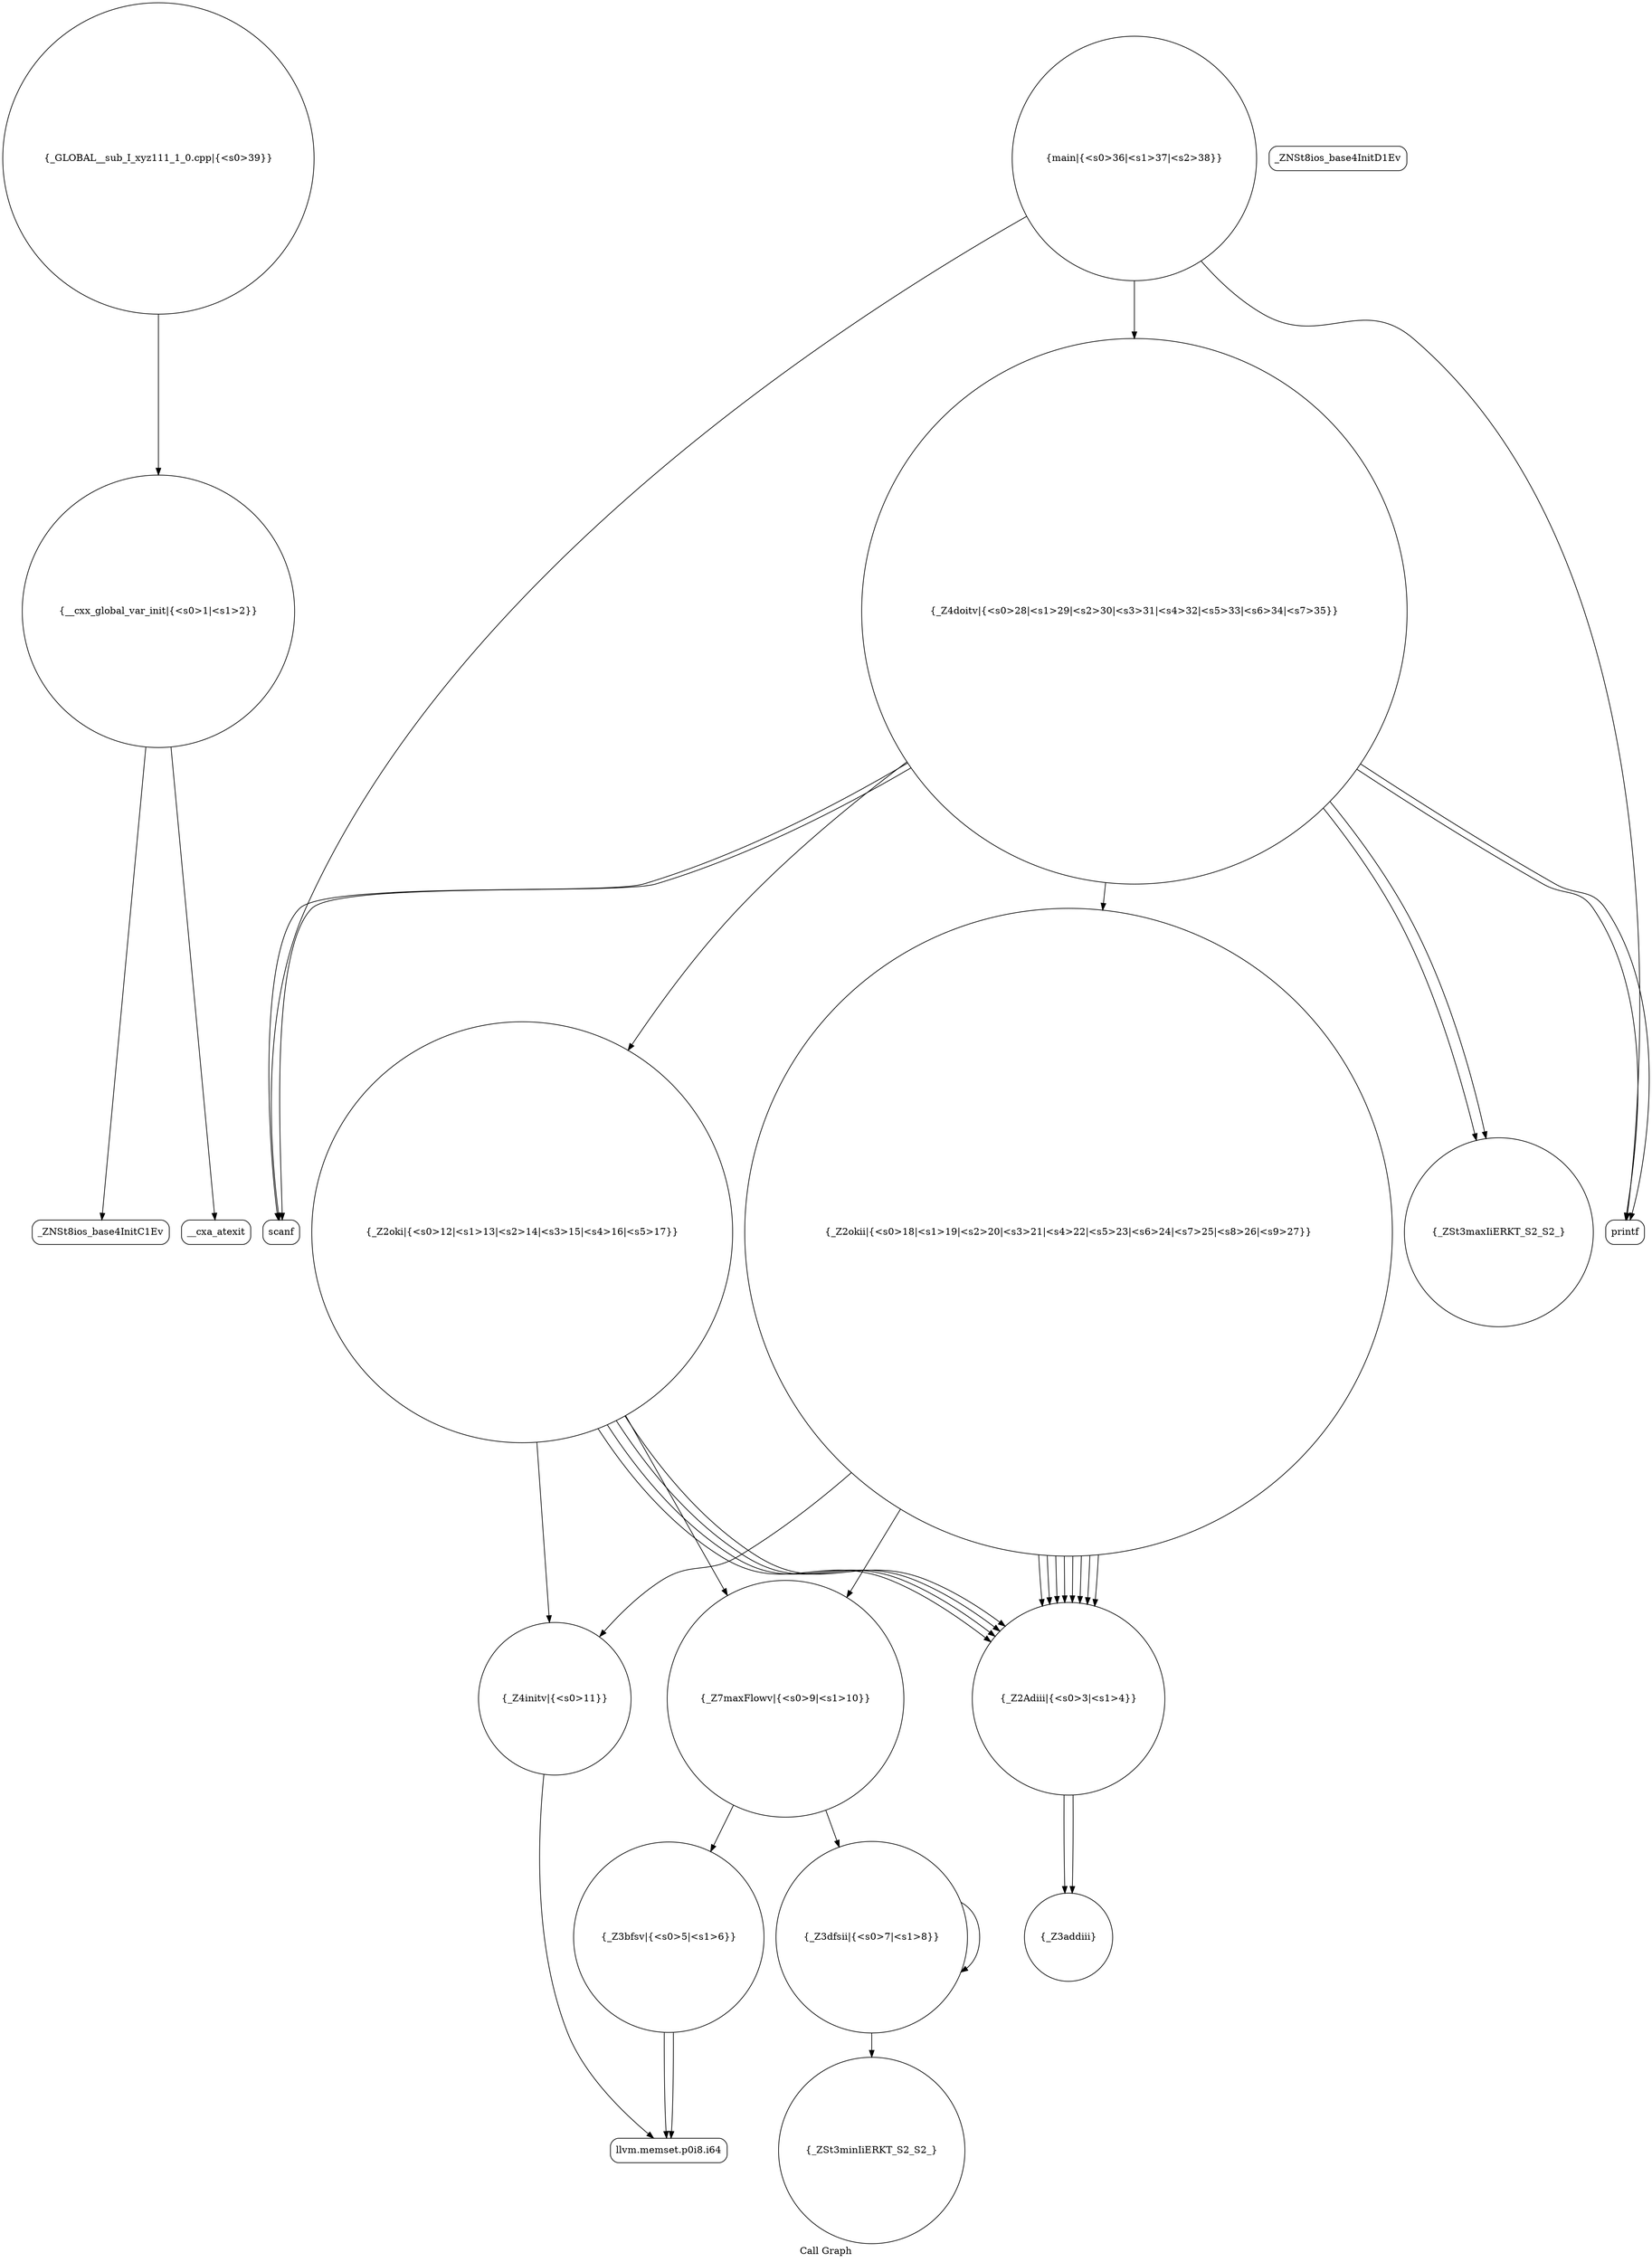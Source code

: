 digraph "Call Graph" {
	label="Call Graph";

	Node0x5602735d2d60 [shape=record,shape=circle,label="{__cxx_global_var_init|{<s0>1|<s1>2}}"];
	Node0x5602735d2d60:s0 -> Node0x5602735d31f0[color=black];
	Node0x5602735d2d60:s1 -> Node0x5602735d32f0[color=black];
	Node0x5602735d34f0 [shape=record,shape=Mrecord,label="{llvm.memset.p0i8.i64}"];
	Node0x5602735d3870 [shape=record,shape=circle,label="{_Z4doitv|{<s0>28|<s1>29|<s2>30|<s3>31|<s4>32|<s5>33|<s6>34|<s7>35}}"];
	Node0x5602735d3870:s0 -> Node0x5602735d38f0[color=black];
	Node0x5602735d3870:s1 -> Node0x5602735d38f0[color=black];
	Node0x5602735d3870:s2 -> Node0x5602735d3970[color=black];
	Node0x5602735d3870:s3 -> Node0x5602735d3770[color=black];
	Node0x5602735d3870:s4 -> Node0x5602735d3970[color=black];
	Node0x5602735d3870:s5 -> Node0x5602735d39f0[color=black];
	Node0x5602735d3870:s6 -> Node0x5602735d37f0[color=black];
	Node0x5602735d3870:s7 -> Node0x5602735d39f0[color=black];
	Node0x5602735d3270 [shape=record,shape=Mrecord,label="{_ZNSt8ios_base4InitD1Ev}"];
	Node0x5602735d35f0 [shape=record,shape=circle,label="{_ZSt3minIiERKT_S2_S2_}"];
	Node0x5602735d3970 [shape=record,shape=circle,label="{_ZSt3maxIiERKT_S2_S2_}"];
	Node0x5602735d3370 [shape=record,shape=circle,label="{_Z3addiii}"];
	Node0x5602735d36f0 [shape=record,shape=circle,label="{_Z4initv|{<s0>11}}"];
	Node0x5602735d36f0:s0 -> Node0x5602735d34f0[color=black];
	Node0x5602735d3a70 [shape=record,shape=circle,label="{main|{<s0>36|<s1>37|<s2>38}}"];
	Node0x5602735d3a70:s0 -> Node0x5602735d38f0[color=black];
	Node0x5602735d3a70:s1 -> Node0x5602735d39f0[color=black];
	Node0x5602735d3a70:s2 -> Node0x5602735d3870[color=black];
	Node0x5602735d3470 [shape=record,shape=circle,label="{_Z3bfsv|{<s0>5|<s1>6}}"];
	Node0x5602735d3470:s0 -> Node0x5602735d34f0[color=black];
	Node0x5602735d3470:s1 -> Node0x5602735d34f0[color=black];
	Node0x5602735d37f0 [shape=record,shape=circle,label="{_Z2okii|{<s0>18|<s1>19|<s2>20|<s3>21|<s4>22|<s5>23|<s6>24|<s7>25|<s8>26|<s9>27}}"];
	Node0x5602735d37f0:s0 -> Node0x5602735d36f0[color=black];
	Node0x5602735d37f0:s1 -> Node0x5602735d33f0[color=black];
	Node0x5602735d37f0:s2 -> Node0x5602735d33f0[color=black];
	Node0x5602735d37f0:s3 -> Node0x5602735d33f0[color=black];
	Node0x5602735d37f0:s4 -> Node0x5602735d33f0[color=black];
	Node0x5602735d37f0:s5 -> Node0x5602735d33f0[color=black];
	Node0x5602735d37f0:s6 -> Node0x5602735d33f0[color=black];
	Node0x5602735d37f0:s7 -> Node0x5602735d33f0[color=black];
	Node0x5602735d37f0:s8 -> Node0x5602735d33f0[color=black];
	Node0x5602735d37f0:s9 -> Node0x5602735d3670[color=black];
	Node0x5602735d31f0 [shape=record,shape=Mrecord,label="{_ZNSt8ios_base4InitC1Ev}"];
	Node0x5602735d3570 [shape=record,shape=circle,label="{_Z3dfsii|{<s0>7|<s1>8}}"];
	Node0x5602735d3570:s0 -> Node0x5602735d35f0[color=black];
	Node0x5602735d3570:s1 -> Node0x5602735d3570[color=black];
	Node0x5602735d38f0 [shape=record,shape=Mrecord,label="{scanf}"];
	Node0x5602735d32f0 [shape=record,shape=Mrecord,label="{__cxa_atexit}"];
	Node0x5602735d3670 [shape=record,shape=circle,label="{_Z7maxFlowv|{<s0>9|<s1>10}}"];
	Node0x5602735d3670:s0 -> Node0x5602735d3470[color=black];
	Node0x5602735d3670:s1 -> Node0x5602735d3570[color=black];
	Node0x5602735d39f0 [shape=record,shape=Mrecord,label="{printf}"];
	Node0x5602735d33f0 [shape=record,shape=circle,label="{_Z2Adiii|{<s0>3|<s1>4}}"];
	Node0x5602735d33f0:s0 -> Node0x5602735d3370[color=black];
	Node0x5602735d33f0:s1 -> Node0x5602735d3370[color=black];
	Node0x5602735d3770 [shape=record,shape=circle,label="{_Z2oki|{<s0>12|<s1>13|<s2>14|<s3>15|<s4>16|<s5>17}}"];
	Node0x5602735d3770:s0 -> Node0x5602735d36f0[color=black];
	Node0x5602735d3770:s1 -> Node0x5602735d33f0[color=black];
	Node0x5602735d3770:s2 -> Node0x5602735d33f0[color=black];
	Node0x5602735d3770:s3 -> Node0x5602735d33f0[color=black];
	Node0x5602735d3770:s4 -> Node0x5602735d33f0[color=black];
	Node0x5602735d3770:s5 -> Node0x5602735d3670[color=black];
	Node0x5602735d3af0 [shape=record,shape=circle,label="{_GLOBAL__sub_I_xyz111_1_0.cpp|{<s0>39}}"];
	Node0x5602735d3af0:s0 -> Node0x5602735d2d60[color=black];
}
